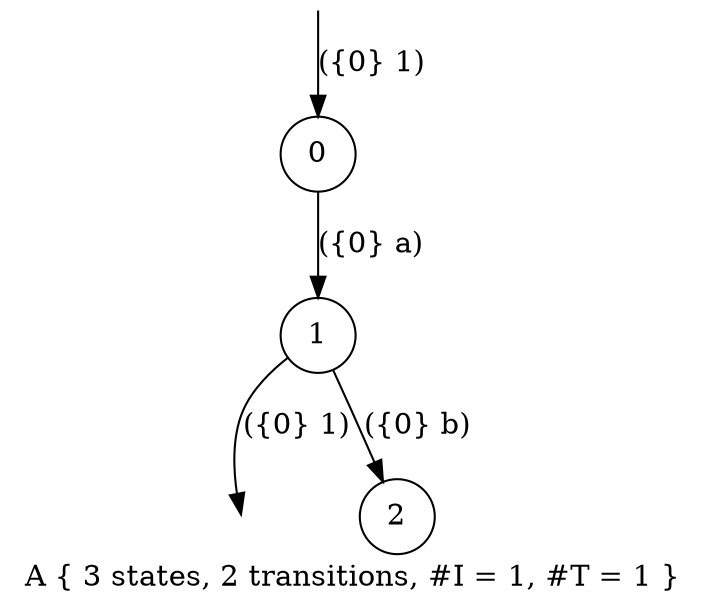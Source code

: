 digraph vcsn {
label="A { 3 states, 2 transitions, #I = 1, #T = 1 }";
node [shape=circle];
"A1" [style=invis,label="",width=.01,height=.01];
"A1" -> "A0" [label="({0} 1)"];
"A0" [label="0"];
"A3" [style=invis,label="",width=.01,height=.01];
"A2" -> "A3" [label="({0} 1)"];
"A2" [label="1"];
"A4" [label="2"];
"A0" -> "A2" [label="({0} a)"];
"A2" -> "A4" [label="({0} b)"];
}
